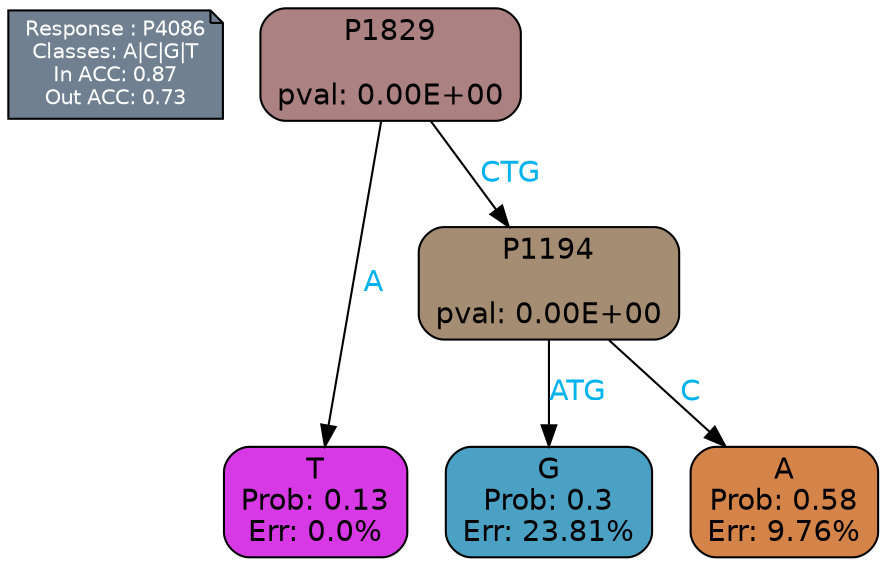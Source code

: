 digraph Tree {
node [shape=box, style="filled, rounded", color="black", fontname=helvetica] ;
graph [ranksep=equally, splines=polylines, bgcolor=transparent, dpi=600] ;
edge [fontname=helvetica] ;
LEGEND [label="Response : P4086
Classes: A|C|G|T
In ACC: 0.87
Out ACC: 0.73
",shape=note,align=left,style=filled,fillcolor="slategray",fontcolor="white",fontsize=10];1 [label="P1829

pval: 0.00E+00", fillcolor="#ab8281"] ;
2 [label="T
Prob: 0.13
Err: 0.0%", fillcolor="#d739e5"] ;
3 [label="P1194

pval: 0.00E+00", fillcolor="#a58d73"] ;
4 [label="G
Prob: 0.3
Err: 23.81%", fillcolor="#4aa1c4"] ;
5 [label="A
Prob: 0.58
Err: 9.76%", fillcolor="#d48349"] ;
1 -> 2 [label="A",fontcolor=deepskyblue2] ;
1 -> 3 [label="CTG",fontcolor=deepskyblue2] ;
3 -> 4 [label="ATG",fontcolor=deepskyblue2] ;
3 -> 5 [label="C",fontcolor=deepskyblue2] ;
{rank = same; 2;4;5;}{rank = same; LEGEND;1;}}